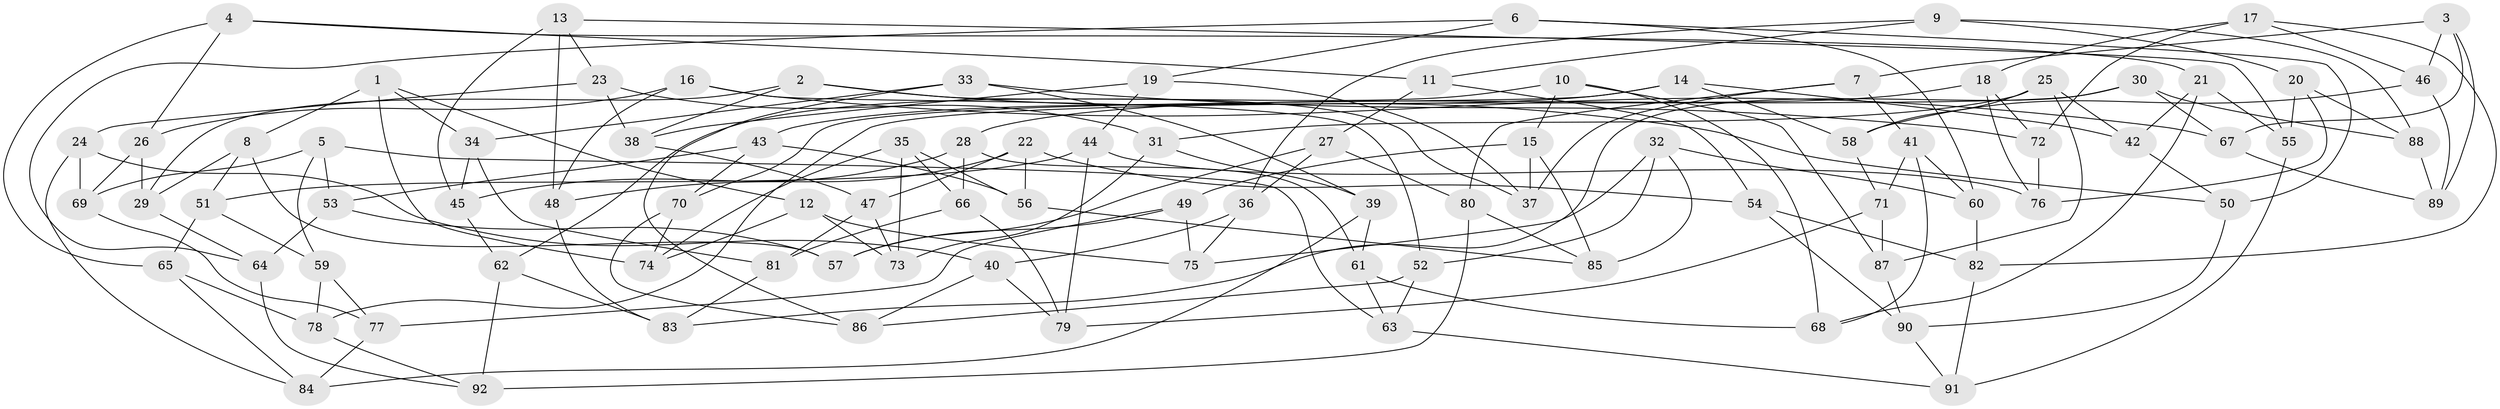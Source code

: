 // coarse degree distribution, {7: 0.03571428571428571, 4: 0.75, 9: 0.017857142857142856, 11: 0.03571428571428571, 8: 0.05357142857142857, 10: 0.017857142857142856, 5: 0.017857142857142856, 3: 0.07142857142857142}
// Generated by graph-tools (version 1.1) at 2025/54/03/04/25 22:54:00]
// undirected, 92 vertices, 184 edges
graph export_dot {
  node [color=gray90,style=filled];
  1;
  2;
  3;
  4;
  5;
  6;
  7;
  8;
  9;
  10;
  11;
  12;
  13;
  14;
  15;
  16;
  17;
  18;
  19;
  20;
  21;
  22;
  23;
  24;
  25;
  26;
  27;
  28;
  29;
  30;
  31;
  32;
  33;
  34;
  35;
  36;
  37;
  38;
  39;
  40;
  41;
  42;
  43;
  44;
  45;
  46;
  47;
  48;
  49;
  50;
  51;
  52;
  53;
  54;
  55;
  56;
  57;
  58;
  59;
  60;
  61;
  62;
  63;
  64;
  65;
  66;
  67;
  68;
  69;
  70;
  71;
  72;
  73;
  74;
  75;
  76;
  77;
  78;
  79;
  80;
  81;
  82;
  83;
  84;
  85;
  86;
  87;
  88;
  89;
  90;
  91;
  92;
  1 -- 74;
  1 -- 12;
  1 -- 34;
  1 -- 8;
  2 -- 37;
  2 -- 29;
  2 -- 38;
  2 -- 50;
  3 -- 7;
  3 -- 89;
  3 -- 67;
  3 -- 46;
  4 -- 65;
  4 -- 11;
  4 -- 21;
  4 -- 26;
  5 -- 53;
  5 -- 69;
  5 -- 59;
  5 -- 63;
  6 -- 60;
  6 -- 19;
  6 -- 50;
  6 -- 64;
  7 -- 41;
  7 -- 37;
  7 -- 80;
  8 -- 51;
  8 -- 57;
  8 -- 29;
  9 -- 11;
  9 -- 88;
  9 -- 20;
  9 -- 36;
  10 -- 68;
  10 -- 62;
  10 -- 15;
  10 -- 87;
  11 -- 54;
  11 -- 27;
  12 -- 74;
  12 -- 73;
  12 -- 75;
  13 -- 55;
  13 -- 23;
  13 -- 48;
  13 -- 45;
  14 -- 43;
  14 -- 42;
  14 -- 58;
  14 -- 70;
  15 -- 85;
  15 -- 37;
  15 -- 49;
  16 -- 67;
  16 -- 52;
  16 -- 48;
  16 -- 26;
  17 -- 82;
  17 -- 72;
  17 -- 46;
  17 -- 18;
  18 -- 28;
  18 -- 72;
  18 -- 76;
  19 -- 38;
  19 -- 44;
  19 -- 37;
  20 -- 88;
  20 -- 55;
  20 -- 76;
  21 -- 42;
  21 -- 68;
  21 -- 55;
  22 -- 47;
  22 -- 56;
  22 -- 48;
  22 -- 54;
  23 -- 31;
  23 -- 24;
  23 -- 38;
  24 -- 84;
  24 -- 69;
  24 -- 40;
  25 -- 31;
  25 -- 42;
  25 -- 87;
  25 -- 58;
  26 -- 29;
  26 -- 69;
  27 -- 36;
  27 -- 80;
  27 -- 57;
  28 -- 66;
  28 -- 61;
  28 -- 45;
  29 -- 64;
  30 -- 67;
  30 -- 88;
  30 -- 78;
  30 -- 83;
  31 -- 39;
  31 -- 73;
  32 -- 60;
  32 -- 85;
  32 -- 75;
  32 -- 52;
  33 -- 39;
  33 -- 86;
  33 -- 34;
  33 -- 72;
  34 -- 81;
  34 -- 45;
  35 -- 74;
  35 -- 66;
  35 -- 73;
  35 -- 56;
  36 -- 75;
  36 -- 40;
  38 -- 47;
  39 -- 61;
  39 -- 84;
  40 -- 79;
  40 -- 86;
  41 -- 71;
  41 -- 68;
  41 -- 60;
  42 -- 50;
  43 -- 70;
  43 -- 56;
  43 -- 53;
  44 -- 76;
  44 -- 51;
  44 -- 79;
  45 -- 62;
  46 -- 89;
  46 -- 58;
  47 -- 73;
  47 -- 81;
  48 -- 83;
  49 -- 57;
  49 -- 75;
  49 -- 77;
  50 -- 90;
  51 -- 65;
  51 -- 59;
  52 -- 63;
  52 -- 86;
  53 -- 57;
  53 -- 64;
  54 -- 90;
  54 -- 82;
  55 -- 91;
  56 -- 85;
  58 -- 71;
  59 -- 77;
  59 -- 78;
  60 -- 82;
  61 -- 68;
  61 -- 63;
  62 -- 92;
  62 -- 83;
  63 -- 91;
  64 -- 92;
  65 -- 84;
  65 -- 78;
  66 -- 81;
  66 -- 79;
  67 -- 89;
  69 -- 77;
  70 -- 74;
  70 -- 86;
  71 -- 79;
  71 -- 87;
  72 -- 76;
  77 -- 84;
  78 -- 92;
  80 -- 85;
  80 -- 92;
  81 -- 83;
  82 -- 91;
  87 -- 90;
  88 -- 89;
  90 -- 91;
}
